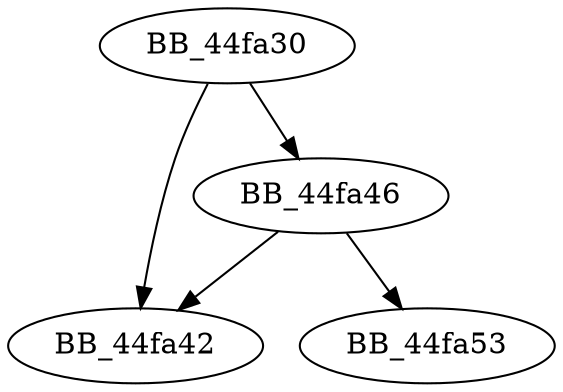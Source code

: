 DiGraph sub_44FA30{
BB_44fa30->BB_44fa42
BB_44fa30->BB_44fa46
BB_44fa46->BB_44fa42
BB_44fa46->BB_44fa53
}
